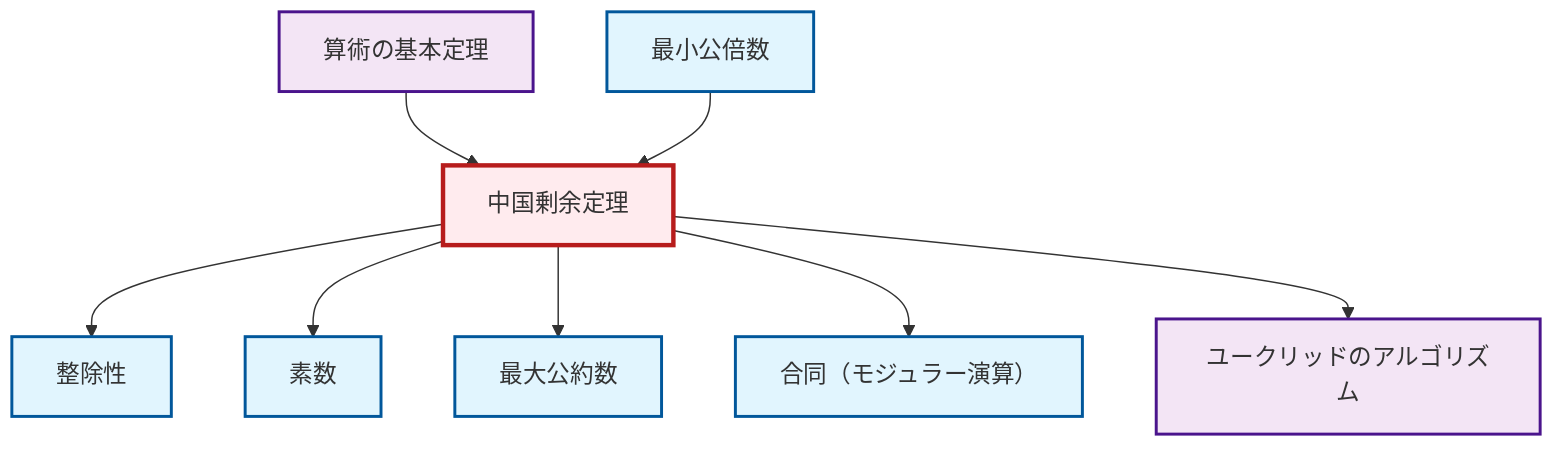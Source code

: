 graph TD
    classDef definition fill:#e1f5fe,stroke:#01579b,stroke-width:2px
    classDef theorem fill:#f3e5f5,stroke:#4a148c,stroke-width:2px
    classDef axiom fill:#fff3e0,stroke:#e65100,stroke-width:2px
    classDef example fill:#e8f5e9,stroke:#1b5e20,stroke-width:2px
    classDef current fill:#ffebee,stroke:#b71c1c,stroke-width:3px
    thm-euclidean-algorithm["ユークリッドのアルゴリズム"]:::theorem
    def-lcm["最小公倍数"]:::definition
    def-prime["素数"]:::definition
    def-gcd["最大公約数"]:::definition
    thm-fundamental-arithmetic["算術の基本定理"]:::theorem
    def-congruence["合同（モジュラー演算）"]:::definition
    thm-chinese-remainder["中国剰余定理"]:::theorem
    def-divisibility["整除性"]:::definition
    thm-chinese-remainder --> def-divisibility
    thm-fundamental-arithmetic --> thm-chinese-remainder
    thm-chinese-remainder --> def-prime
    thm-chinese-remainder --> def-gcd
    def-lcm --> thm-chinese-remainder
    thm-chinese-remainder --> def-congruence
    thm-chinese-remainder --> thm-euclidean-algorithm
    class thm-chinese-remainder current